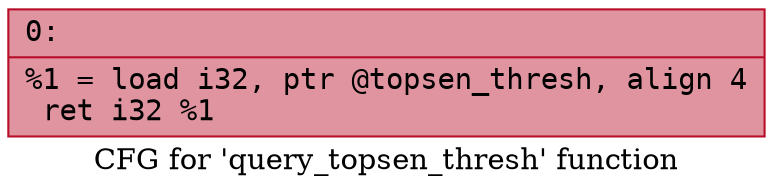 digraph "CFG for 'query_topsen_thresh' function" {
	label="CFG for 'query_topsen_thresh' function";

	Node0x6000031fa8f0 [shape=record,color="#b70d28ff", style=filled, fillcolor="#b70d2870" fontname="Courier",label="{0:\l|  %1 = load i32, ptr @topsen_thresh, align 4\l  ret i32 %1\l}"];
}

